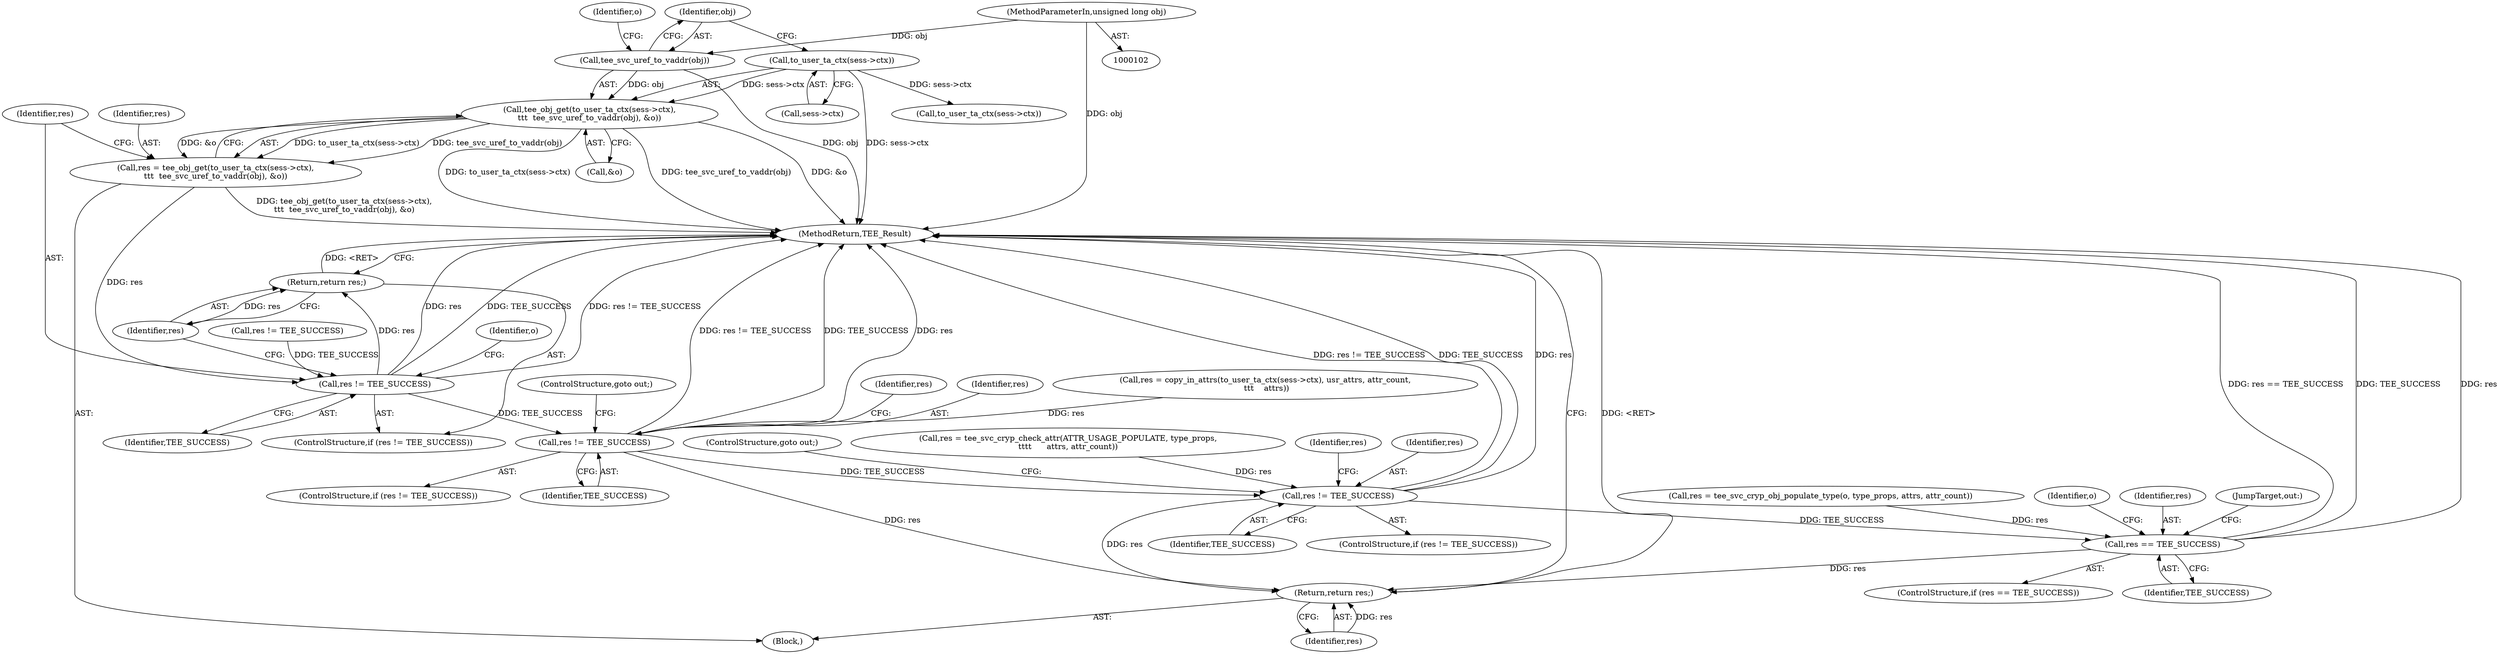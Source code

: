 digraph "0_optee_os_b60e1cee406a1ff521145ab9534370dfb85dd592@pointer" {
"1000128" [label="(Call,tee_obj_get(to_user_ta_ctx(sess->ctx),\n\t\t\t  tee_svc_uref_to_vaddr(obj), &o))"];
"1000129" [label="(Call,to_user_ta_ctx(sess->ctx))"];
"1000133" [label="(Call,tee_svc_uref_to_vaddr(obj))"];
"1000103" [label="(MethodParameterIn,unsigned long obj)"];
"1000126" [label="(Call,res = tee_obj_get(to_user_ta_ctx(sess->ctx),\n\t\t\t  tee_svc_uref_to_vaddr(obj), &o))"];
"1000138" [label="(Call,res != TEE_SUCCESS)"];
"1000141" [label="(Return,return res;)"];
"1000213" [label="(Call,res != TEE_SUCCESS)"];
"1000225" [label="(Call,res != TEE_SUCCESS)"];
"1000237" [label="(Call,res == TEE_SUCCESS)"];
"1000250" [label="(Return,return res;)"];
"1000212" [label="(ControlStructure,if (res != TEE_SUCCESS))"];
"1000239" [label="(Identifier,TEE_SUCCESS)"];
"1000121" [label="(Call,res != TEE_SUCCESS)"];
"1000142" [label="(Identifier,res)"];
"1000137" [label="(ControlStructure,if (res != TEE_SUCCESS))"];
"1000251" [label="(Identifier,res)"];
"1000130" [label="(Call,sess->ctx)"];
"1000140" [label="(Identifier,TEE_SUCCESS)"];
"1000148" [label="(Identifier,o)"];
"1000237" [label="(Call,res == TEE_SUCCESS)"];
"1000218" [label="(Identifier,res)"];
"1000214" [label="(Identifier,res)"];
"1000202" [label="(Call,res = copy_in_attrs(to_user_ta_ctx(sess->ctx), usr_attrs, attr_count,\n \t\t\t    attrs))"];
"1000127" [label="(Identifier,res)"];
"1000228" [label="(ControlStructure,goto out;)"];
"1000217" [label="(Call,res = tee_svc_cryp_check_attr(ATTR_USAGE_POPULATE, type_props,\n\t\t\t\t      attrs, attr_count))"];
"1000230" [label="(Identifier,res)"];
"1000126" [label="(Call,res = tee_obj_get(to_user_ta_ctx(sess->ctx),\n\t\t\t  tee_svc_uref_to_vaddr(obj), &o))"];
"1000213" [label="(Call,res != TEE_SUCCESS)"];
"1000229" [label="(Call,res = tee_svc_cryp_obj_populate_type(o, type_props, attrs, attr_count))"];
"1000227" [label="(Identifier,TEE_SUCCESS)"];
"1000216" [label="(ControlStructure,goto out;)"];
"1000243" [label="(Identifier,o)"];
"1000128" [label="(Call,tee_obj_get(to_user_ta_ctx(sess->ctx),\n\t\t\t  tee_svc_uref_to_vaddr(obj), &o))"];
"1000135" [label="(Call,&o)"];
"1000139" [label="(Identifier,res)"];
"1000106" [label="(Block,)"];
"1000205" [label="(Call,to_user_ta_ctx(sess->ctx))"];
"1000238" [label="(Identifier,res)"];
"1000136" [label="(Identifier,o)"];
"1000103" [label="(MethodParameterIn,unsigned long obj)"];
"1000224" [label="(ControlStructure,if (res != TEE_SUCCESS))"];
"1000236" [label="(ControlStructure,if (res == TEE_SUCCESS))"];
"1000215" [label="(Identifier,TEE_SUCCESS)"];
"1000133" [label="(Call,tee_svc_uref_to_vaddr(obj))"];
"1000225" [label="(Call,res != TEE_SUCCESS)"];
"1000252" [label="(MethodReturn,TEE_Result)"];
"1000250" [label="(Return,return res;)"];
"1000247" [label="(JumpTarget,out:)"];
"1000141" [label="(Return,return res;)"];
"1000134" [label="(Identifier,obj)"];
"1000138" [label="(Call,res != TEE_SUCCESS)"];
"1000226" [label="(Identifier,res)"];
"1000129" [label="(Call,to_user_ta_ctx(sess->ctx))"];
"1000128" -> "1000126"  [label="AST: "];
"1000128" -> "1000135"  [label="CFG: "];
"1000129" -> "1000128"  [label="AST: "];
"1000133" -> "1000128"  [label="AST: "];
"1000135" -> "1000128"  [label="AST: "];
"1000126" -> "1000128"  [label="CFG: "];
"1000128" -> "1000252"  [label="DDG: to_user_ta_ctx(sess->ctx)"];
"1000128" -> "1000252"  [label="DDG: tee_svc_uref_to_vaddr(obj)"];
"1000128" -> "1000252"  [label="DDG: &o"];
"1000128" -> "1000126"  [label="DDG: to_user_ta_ctx(sess->ctx)"];
"1000128" -> "1000126"  [label="DDG: tee_svc_uref_to_vaddr(obj)"];
"1000128" -> "1000126"  [label="DDG: &o"];
"1000129" -> "1000128"  [label="DDG: sess->ctx"];
"1000133" -> "1000128"  [label="DDG: obj"];
"1000129" -> "1000130"  [label="CFG: "];
"1000130" -> "1000129"  [label="AST: "];
"1000134" -> "1000129"  [label="CFG: "];
"1000129" -> "1000252"  [label="DDG: sess->ctx"];
"1000129" -> "1000205"  [label="DDG: sess->ctx"];
"1000133" -> "1000134"  [label="CFG: "];
"1000134" -> "1000133"  [label="AST: "];
"1000136" -> "1000133"  [label="CFG: "];
"1000133" -> "1000252"  [label="DDG: obj"];
"1000103" -> "1000133"  [label="DDG: obj"];
"1000103" -> "1000102"  [label="AST: "];
"1000103" -> "1000252"  [label="DDG: obj"];
"1000126" -> "1000106"  [label="AST: "];
"1000127" -> "1000126"  [label="AST: "];
"1000139" -> "1000126"  [label="CFG: "];
"1000126" -> "1000252"  [label="DDG: tee_obj_get(to_user_ta_ctx(sess->ctx),\n\t\t\t  tee_svc_uref_to_vaddr(obj), &o)"];
"1000126" -> "1000138"  [label="DDG: res"];
"1000138" -> "1000137"  [label="AST: "];
"1000138" -> "1000140"  [label="CFG: "];
"1000139" -> "1000138"  [label="AST: "];
"1000140" -> "1000138"  [label="AST: "];
"1000142" -> "1000138"  [label="CFG: "];
"1000148" -> "1000138"  [label="CFG: "];
"1000138" -> "1000252"  [label="DDG: res"];
"1000138" -> "1000252"  [label="DDG: TEE_SUCCESS"];
"1000138" -> "1000252"  [label="DDG: res != TEE_SUCCESS"];
"1000121" -> "1000138"  [label="DDG: TEE_SUCCESS"];
"1000138" -> "1000141"  [label="DDG: res"];
"1000138" -> "1000213"  [label="DDG: TEE_SUCCESS"];
"1000141" -> "1000137"  [label="AST: "];
"1000141" -> "1000142"  [label="CFG: "];
"1000142" -> "1000141"  [label="AST: "];
"1000252" -> "1000141"  [label="CFG: "];
"1000141" -> "1000252"  [label="DDG: <RET>"];
"1000142" -> "1000141"  [label="DDG: res"];
"1000213" -> "1000212"  [label="AST: "];
"1000213" -> "1000215"  [label="CFG: "];
"1000214" -> "1000213"  [label="AST: "];
"1000215" -> "1000213"  [label="AST: "];
"1000216" -> "1000213"  [label="CFG: "];
"1000218" -> "1000213"  [label="CFG: "];
"1000213" -> "1000252"  [label="DDG: res"];
"1000213" -> "1000252"  [label="DDG: res != TEE_SUCCESS"];
"1000213" -> "1000252"  [label="DDG: TEE_SUCCESS"];
"1000202" -> "1000213"  [label="DDG: res"];
"1000213" -> "1000225"  [label="DDG: TEE_SUCCESS"];
"1000213" -> "1000250"  [label="DDG: res"];
"1000225" -> "1000224"  [label="AST: "];
"1000225" -> "1000227"  [label="CFG: "];
"1000226" -> "1000225"  [label="AST: "];
"1000227" -> "1000225"  [label="AST: "];
"1000228" -> "1000225"  [label="CFG: "];
"1000230" -> "1000225"  [label="CFG: "];
"1000225" -> "1000252"  [label="DDG: res != TEE_SUCCESS"];
"1000225" -> "1000252"  [label="DDG: TEE_SUCCESS"];
"1000225" -> "1000252"  [label="DDG: res"];
"1000217" -> "1000225"  [label="DDG: res"];
"1000225" -> "1000237"  [label="DDG: TEE_SUCCESS"];
"1000225" -> "1000250"  [label="DDG: res"];
"1000237" -> "1000236"  [label="AST: "];
"1000237" -> "1000239"  [label="CFG: "];
"1000238" -> "1000237"  [label="AST: "];
"1000239" -> "1000237"  [label="AST: "];
"1000243" -> "1000237"  [label="CFG: "];
"1000247" -> "1000237"  [label="CFG: "];
"1000237" -> "1000252"  [label="DDG: res == TEE_SUCCESS"];
"1000237" -> "1000252"  [label="DDG: TEE_SUCCESS"];
"1000237" -> "1000252"  [label="DDG: res"];
"1000229" -> "1000237"  [label="DDG: res"];
"1000237" -> "1000250"  [label="DDG: res"];
"1000250" -> "1000106"  [label="AST: "];
"1000250" -> "1000251"  [label="CFG: "];
"1000251" -> "1000250"  [label="AST: "];
"1000252" -> "1000250"  [label="CFG: "];
"1000250" -> "1000252"  [label="DDG: <RET>"];
"1000251" -> "1000250"  [label="DDG: res"];
}
